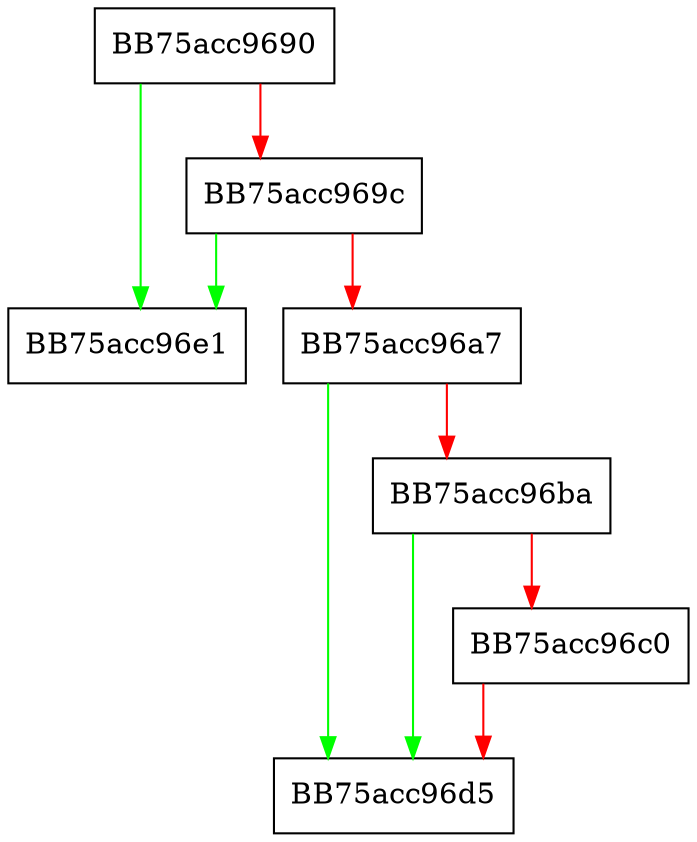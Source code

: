 digraph InitCom {
  node [shape="box"];
  graph [splines=ortho];
  BB75acc9690 -> BB75acc96e1 [color="green"];
  BB75acc9690 -> BB75acc969c [color="red"];
  BB75acc969c -> BB75acc96e1 [color="green"];
  BB75acc969c -> BB75acc96a7 [color="red"];
  BB75acc96a7 -> BB75acc96d5 [color="green"];
  BB75acc96a7 -> BB75acc96ba [color="red"];
  BB75acc96ba -> BB75acc96d5 [color="green"];
  BB75acc96ba -> BB75acc96c0 [color="red"];
  BB75acc96c0 -> BB75acc96d5 [color="red"];
}